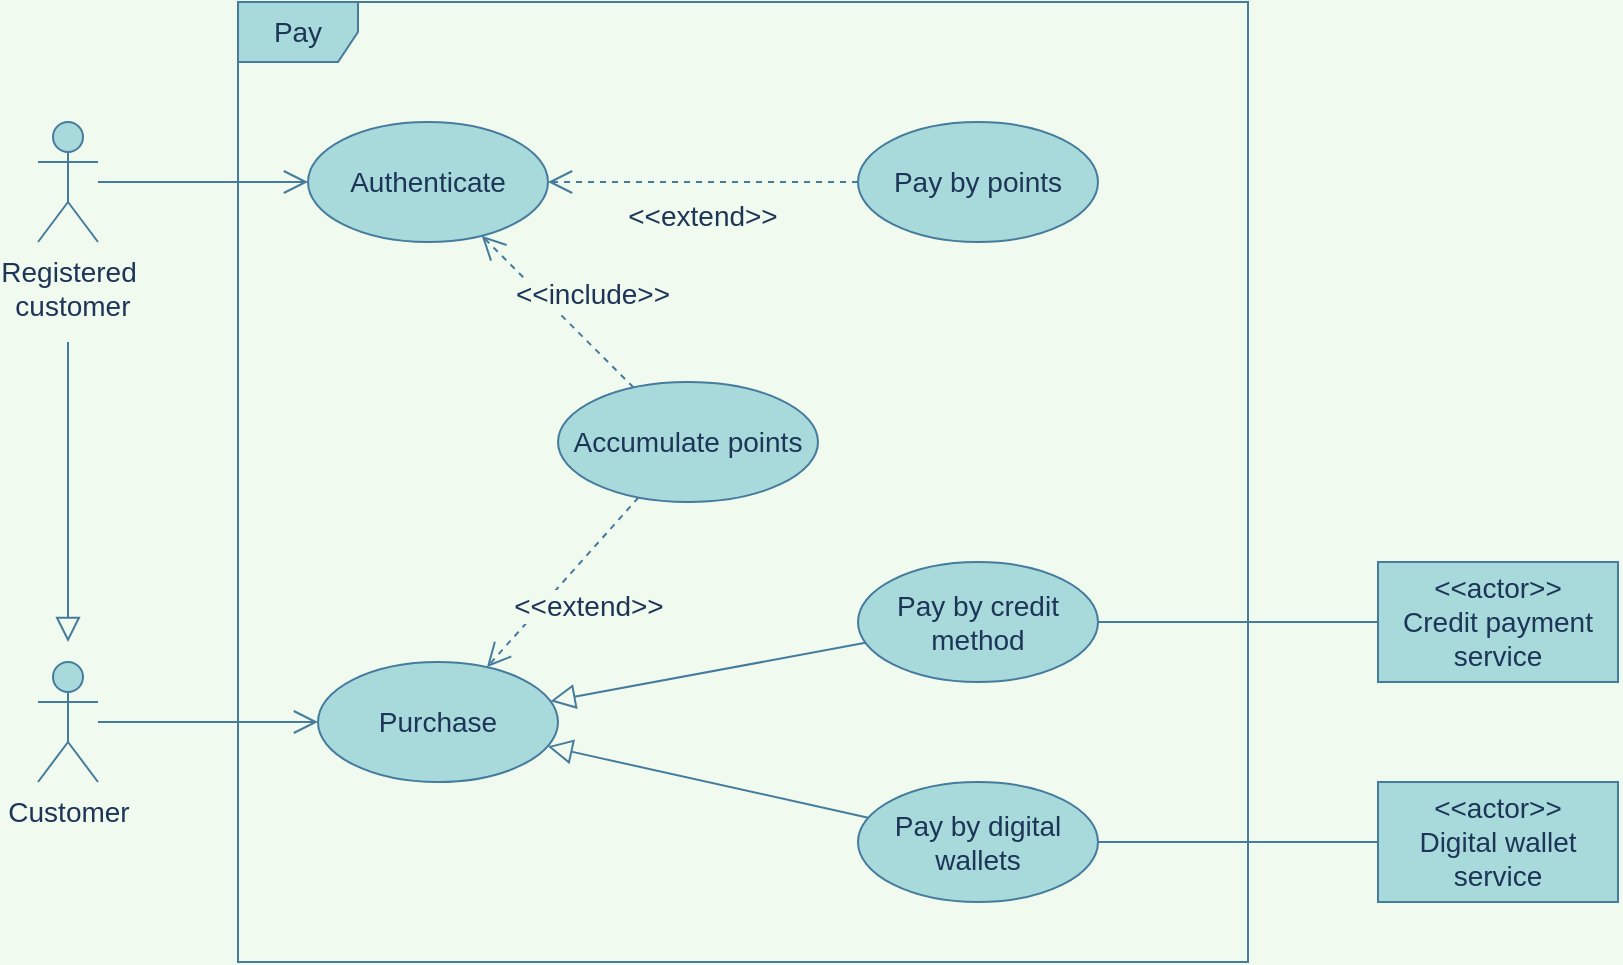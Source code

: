 <mxfile>
    <diagram id="euN2Qpa1jMs72AbPiXc1" name="Page-1">
        <mxGraphModel dx="820" dy="478" grid="1" gridSize="10" guides="1" tooltips="1" connect="1" arrows="1" fold="1" page="1" pageScale="1" pageWidth="850" pageHeight="1100" background="#F1FAEE" math="0" shadow="0">
            <root>
                <mxCell id="0"/>
                <mxCell id="1" parent="0"/>
                <mxCell id="77" value="Pay" style="shape=umlFrame;whiteSpace=wrap;html=1;rounded=0;sketch=0;fontColor=#1D3557;strokeColor=#457B9D;fillColor=#A8DADC;fontSize=14;" parent="1" vertex="1">
                    <mxGeometry x="140" y="300" width="505" height="480" as="geometry"/>
                </mxCell>
                <mxCell id="6" value="Customer&lt;br style=&quot;font-size: 14px;&quot;&gt;" style="shape=umlActor;verticalLabelPosition=bottom;verticalAlign=top;html=1;outlineConnect=0;rounded=0;sketch=0;fontColor=#1D3557;strokeColor=#457B9D;fillColor=#A8DADC;fontSize=14;" parent="1" vertex="1">
                    <mxGeometry x="40" y="630" width="30" height="60" as="geometry"/>
                </mxCell>
                <mxCell id="68" value="Registered&lt;br style=&quot;font-size: 14px;&quot;&gt;&amp;nbsp;customer" style="shape=umlActor;verticalLabelPosition=bottom;verticalAlign=top;html=1;outlineConnect=0;rounded=0;sketch=0;fontColor=#1D3557;strokeColor=#457B9D;fillColor=#A8DADC;fontSize=14;" parent="1" vertex="1">
                    <mxGeometry x="40" y="360" width="30" height="60" as="geometry"/>
                </mxCell>
                <mxCell id="31" value="" style="rounded=0;orthogonalLoop=1;jettySize=auto;html=1;strokeColor=#457B9D;endArrow=open;endFill=0;fontColor=#1D3557;labelBackgroundColor=#F1FAEE;endSize=10;fontSize=14;" parent="1" source="68" target="30" edge="1">
                    <mxGeometry relative="1" as="geometry"/>
                </mxCell>
                <mxCell id="69" value="" style="endArrow=none;html=1;strokeColor=#457B9D;startArrow=block;startFill=0;fontColor=#1D3557;labelBackgroundColor=#F1FAEE;endSize=10;startSize=10;sourcePerimeterSpacing=10;targetPerimeterSpacing=50;fontSize=14;" parent="1" source="6" target="68" edge="1">
                    <mxGeometry width="50" height="50" relative="1" as="geometry">
                        <mxPoint x="60" y="550" as="sourcePoint"/>
                        <mxPoint x="55" y="530" as="targetPoint"/>
                    </mxGeometry>
                </mxCell>
                <mxCell id="94" value="&amp;lt;&amp;lt;extend&amp;gt;&amp;gt;" style="edgeStyle=none;rounded=0;orthogonalLoop=1;jettySize=auto;html=1;dashed=1;startArrow=none;startFill=0;endArrow=open;endFill=0;strokeColor=#457B9D;labelBackgroundColor=#F1FAEE;fontColor=#1D3557;endSize=10;startSize=6;fontSize=14;" parent="1" edge="1" target="30" source="93">
                    <mxGeometry x="0.012" y="17" relative="1" as="geometry">
                        <mxPoint as="offset"/>
                        <mxPoint x="413.826" y="456.102" as="sourcePoint"/>
                        <mxPoint x="290.195" y="423.877" as="targetPoint"/>
                    </mxGeometry>
                </mxCell>
                <mxCell id="30" value="Authenticate" style="ellipse;whiteSpace=wrap;html=1;rounded=0;fontSize=14;fontColor=#1D3557;strokeColor=#457B9D;fillColor=#A8DADC;sketch=0;" parent="1" vertex="1">
                    <mxGeometry x="175" y="360" width="120" height="60" as="geometry"/>
                </mxCell>
                <mxCell id="66" value="&amp;lt;&amp;lt;include&amp;gt;&amp;gt;" style="edgeStyle=none;rounded=0;orthogonalLoop=1;jettySize=auto;html=1;dashed=1;startArrow=none;startFill=0;endArrow=open;endFill=0;strokeColor=#457B9D;fontColor=#1D3557;labelBackgroundColor=#F1FAEE;endSize=10;fontSize=14;" parent="1" source="65" target="30" edge="1">
                    <mxGeometry x="-0.11" y="-18" relative="1" as="geometry">
                        <mxPoint as="offset"/>
                    </mxGeometry>
                </mxCell>
                <mxCell id="65" value="Accumulate points" style="ellipse;whiteSpace=wrap;html=1;rounded=0;fontSize=14;fontColor=#1D3557;strokeColor=#457B9D;fillColor=#A8DADC;sketch=0;" parent="1" vertex="1">
                    <mxGeometry x="300" y="490" width="130" height="60" as="geometry"/>
                </mxCell>
                <mxCell id="78" value="" style="edgeStyle=none;rounded=0;orthogonalLoop=1;jettySize=auto;html=1;startArrow=none;startFill=0;endArrow=open;endFill=0;strokeColor=#457B9D;fontColor=#1D3557;labelBackgroundColor=#F1FAEE;endSize=10;fontSize=14;" parent="1" source="6" target="73" edge="1">
                    <mxGeometry relative="1" as="geometry"/>
                </mxCell>
                <mxCell id="73" value="Purchase" style="ellipse;whiteSpace=wrap;html=1;rounded=0;fontColor=#1D3557;verticalAlign=middle;strokeColor=#457B9D;fillColor=#A8DADC;sketch=0;fontSize=14;" parent="1" vertex="1">
                    <mxGeometry x="180" y="630" width="120" height="60" as="geometry"/>
                </mxCell>
                <mxCell id="80" value="" style="edgeStyle=none;rounded=0;orthogonalLoop=1;jettySize=auto;html=1;startArrow=none;startFill=0;endArrow=block;endFill=0;strokeColor=#457B9D;fontColor=#1D3557;labelBackgroundColor=#F1FAEE;endSize=10;fontSize=14;" parent="1" source="75" target="73" edge="1">
                    <mxGeometry relative="1" as="geometry">
                        <mxPoint x="330" y="580" as="targetPoint"/>
                    </mxGeometry>
                </mxCell>
                <mxCell id="84" style="edgeStyle=none;rounded=0;orthogonalLoop=1;jettySize=auto;html=1;startArrow=none;startFill=0;endArrow=none;endFill=0;strokeColor=#457B9D;fontColor=#1D3557;labelBackgroundColor=#F1FAEE;fontSize=14;" parent="1" source="87" edge="1">
                    <mxGeometry relative="1" as="geometry">
                        <mxPoint x="780" y="610" as="targetPoint"/>
                    </mxGeometry>
                </mxCell>
                <mxCell id="75" value="Pay by credit method" style="ellipse;whiteSpace=wrap;html=1;rounded=0;fontSize=14;fontColor=#1D3557;strokeColor=#457B9D;fillColor=#A8DADC;sketch=0;" parent="1" vertex="1">
                    <mxGeometry x="450" y="580" width="120" height="60" as="geometry"/>
                </mxCell>
                <mxCell id="81" style="edgeStyle=none;rounded=0;orthogonalLoop=1;jettySize=auto;html=1;startArrow=none;startFill=0;endArrow=block;endFill=0;strokeColor=#457B9D;fontColor=#1D3557;labelBackgroundColor=#F1FAEE;endSize=10;fontSize=14;" parent="1" source="76" target="73" edge="1">
                    <mxGeometry relative="1" as="geometry"/>
                </mxCell>
                <mxCell id="85" style="edgeStyle=none;rounded=0;orthogonalLoop=1;jettySize=auto;html=1;startArrow=none;startFill=0;endArrow=none;endFill=0;strokeColor=#457B9D;fontColor=#1D3557;labelBackgroundColor=#F1FAEE;fontSize=14;" parent="1" source="90" edge="1">
                    <mxGeometry relative="1" as="geometry">
                        <mxPoint x="780" y="720" as="targetPoint"/>
                    </mxGeometry>
                </mxCell>
                <mxCell id="76" value="Pay by digital wallets" style="ellipse;whiteSpace=wrap;html=1;rounded=0;fontSize=14;fontColor=#1D3557;strokeColor=#457B9D;fillColor=#A8DADC;sketch=0;" parent="1" vertex="1">
                    <mxGeometry x="450" y="690" width="120" height="60" as="geometry"/>
                </mxCell>
                <mxCell id="93" value="Pay by points" style="ellipse;whiteSpace=wrap;html=1;rounded=0;fontSize=14;fontColor=#1D3557;strokeColor=#457B9D;fillColor=#A8DADC;sketch=0;" parent="1" vertex="1">
                    <mxGeometry x="450" y="360" width="120" height="60" as="geometry"/>
                </mxCell>
                <mxCell id="87" value="&amp;lt;&amp;lt;actor&amp;gt;&amp;gt;&lt;br style=&quot;font-size: 14px;&quot;&gt;Credit payment service" style="rounded=0;whiteSpace=wrap;html=1;fillColor=#A8DADC;strokeColor=#457B9D;fontColor=#1D3557;fontSize=14;" parent="1" vertex="1">
                    <mxGeometry x="710" y="580" width="120" height="60" as="geometry"/>
                </mxCell>
                <mxCell id="95" value="" style="edgeStyle=none;rounded=0;orthogonalLoop=1;jettySize=auto;html=1;startArrow=none;startFill=0;endArrow=none;endFill=0;strokeColor=#457B9D;fontColor=#1D3557;labelBackgroundColor=#F1FAEE;fontSize=14;" parent="1" source="75" target="87" edge="1">
                    <mxGeometry relative="1" as="geometry">
                        <mxPoint x="780" y="610" as="targetPoint"/>
                        <mxPoint x="530" y="610" as="sourcePoint"/>
                    </mxGeometry>
                </mxCell>
                <mxCell id="90" value="&amp;lt;&amp;lt;actor&amp;gt;&amp;gt;&lt;br style=&quot;font-size: 14px;&quot;&gt;Digital wallet service" style="rounded=0;whiteSpace=wrap;html=1;fillColor=#A8DADC;strokeColor=#457B9D;fontColor=#1D3557;fontSize=14;" parent="1" vertex="1">
                    <mxGeometry x="710" y="690" width="120" height="60" as="geometry"/>
                </mxCell>
                <mxCell id="96" value="" style="edgeStyle=none;rounded=0;orthogonalLoop=1;jettySize=auto;html=1;startArrow=none;startFill=0;endArrow=none;endFill=0;strokeColor=#457B9D;fontColor=#1D3557;labelBackgroundColor=#F1FAEE;fontSize=14;" parent="1" source="76" target="90" edge="1">
                    <mxGeometry relative="1" as="geometry">
                        <mxPoint x="780" y="720" as="targetPoint"/>
                        <mxPoint x="530" y="720" as="sourcePoint"/>
                    </mxGeometry>
                </mxCell>
                <mxCell id="100" value="&amp;lt;&amp;lt;extend&amp;gt;&amp;gt;" style="edgeStyle=none;rounded=0;orthogonalLoop=1;jettySize=auto;html=1;dashed=1;startArrow=none;startFill=0;endArrow=open;endFill=0;strokeColor=#457B9D;labelBackgroundColor=#F1FAEE;fontColor=#1D3557;endSize=10;startSize=6;fontSize=14;" edge="1" parent="1" source="65" target="73">
                    <mxGeometry x="0.012" y="17" relative="1" as="geometry">
                        <mxPoint as="offset"/>
                        <mxPoint x="380" y="580" as="sourcePoint"/>
                        <mxPoint x="250" y="580" as="targetPoint"/>
                    </mxGeometry>
                </mxCell>
            </root>
        </mxGraphModel>
    </diagram>
</mxfile>